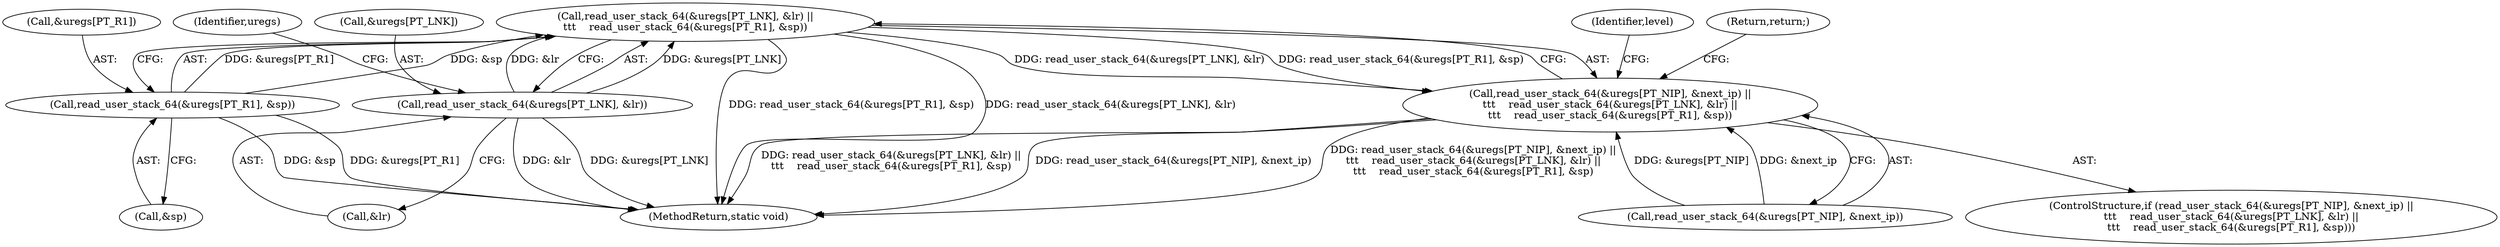 digraph "0_linux_9a5cbce421a283e6aea3c4007f141735bf9da8c3@API" {
"1000218" [label="(Call,read_user_stack_64(&uregs[PT_LNK], &lr) ||\n\t\t\t    read_user_stack_64(&uregs[PT_R1], &sp))"];
"1000219" [label="(Call,read_user_stack_64(&uregs[PT_LNK], &lr))"];
"1000226" [label="(Call,read_user_stack_64(&uregs[PT_R1], &sp))"];
"1000210" [label="(Call,read_user_stack_64(&uregs[PT_NIP], &next_ip) ||\n\t\t\t    read_user_stack_64(&uregs[PT_LNK], &lr) ||\n\t\t\t    read_user_stack_64(&uregs[PT_R1], &sp))"];
"1000259" [label="(MethodReturn,static void)"];
"1000219" [label="(Call,read_user_stack_64(&uregs[PT_LNK], &lr))"];
"1000218" [label="(Call,read_user_stack_64(&uregs[PT_LNK], &lr) ||\n\t\t\t    read_user_stack_64(&uregs[PT_R1], &sp))"];
"1000220" [label="(Call,&uregs[PT_LNK])"];
"1000226" [label="(Call,read_user_stack_64(&uregs[PT_R1], &sp))"];
"1000231" [label="(Call,&sp)"];
"1000235" [label="(Identifier,level)"];
"1000211" [label="(Call,read_user_stack_64(&uregs[PT_NIP], &next_ip))"];
"1000224" [label="(Call,&lr)"];
"1000233" [label="(Return,return;)"];
"1000209" [label="(ControlStructure,if (read_user_stack_64(&uregs[PT_NIP], &next_ip) ||\n\t\t\t    read_user_stack_64(&uregs[PT_LNK], &lr) ||\n\t\t\t    read_user_stack_64(&uregs[PT_R1], &sp)))"];
"1000210" [label="(Call,read_user_stack_64(&uregs[PT_NIP], &next_ip) ||\n\t\t\t    read_user_stack_64(&uregs[PT_LNK], &lr) ||\n\t\t\t    read_user_stack_64(&uregs[PT_R1], &sp))"];
"1000227" [label="(Call,&uregs[PT_R1])"];
"1000229" [label="(Identifier,uregs)"];
"1000218" -> "1000210"  [label="AST: "];
"1000218" -> "1000219"  [label="CFG: "];
"1000218" -> "1000226"  [label="CFG: "];
"1000219" -> "1000218"  [label="AST: "];
"1000226" -> "1000218"  [label="AST: "];
"1000210" -> "1000218"  [label="CFG: "];
"1000218" -> "1000259"  [label="DDG: read_user_stack_64(&uregs[PT_R1], &sp)"];
"1000218" -> "1000259"  [label="DDG: read_user_stack_64(&uregs[PT_LNK], &lr)"];
"1000218" -> "1000210"  [label="DDG: read_user_stack_64(&uregs[PT_LNK], &lr)"];
"1000218" -> "1000210"  [label="DDG: read_user_stack_64(&uregs[PT_R1], &sp)"];
"1000219" -> "1000218"  [label="DDG: &uregs[PT_LNK]"];
"1000219" -> "1000218"  [label="DDG: &lr"];
"1000226" -> "1000218"  [label="DDG: &uregs[PT_R1]"];
"1000226" -> "1000218"  [label="DDG: &sp"];
"1000219" -> "1000224"  [label="CFG: "];
"1000220" -> "1000219"  [label="AST: "];
"1000224" -> "1000219"  [label="AST: "];
"1000229" -> "1000219"  [label="CFG: "];
"1000219" -> "1000259"  [label="DDG: &uregs[PT_LNK]"];
"1000219" -> "1000259"  [label="DDG: &lr"];
"1000226" -> "1000231"  [label="CFG: "];
"1000227" -> "1000226"  [label="AST: "];
"1000231" -> "1000226"  [label="AST: "];
"1000226" -> "1000259"  [label="DDG: &sp"];
"1000226" -> "1000259"  [label="DDG: &uregs[PT_R1]"];
"1000210" -> "1000209"  [label="AST: "];
"1000210" -> "1000211"  [label="CFG: "];
"1000211" -> "1000210"  [label="AST: "];
"1000233" -> "1000210"  [label="CFG: "];
"1000235" -> "1000210"  [label="CFG: "];
"1000210" -> "1000259"  [label="DDG: read_user_stack_64(&uregs[PT_NIP], &next_ip) ||\n\t\t\t    read_user_stack_64(&uregs[PT_LNK], &lr) ||\n\t\t\t    read_user_stack_64(&uregs[PT_R1], &sp)"];
"1000210" -> "1000259"  [label="DDG: read_user_stack_64(&uregs[PT_LNK], &lr) ||\n\t\t\t    read_user_stack_64(&uregs[PT_R1], &sp)"];
"1000210" -> "1000259"  [label="DDG: read_user_stack_64(&uregs[PT_NIP], &next_ip)"];
"1000211" -> "1000210"  [label="DDG: &uregs[PT_NIP]"];
"1000211" -> "1000210"  [label="DDG: &next_ip"];
}
